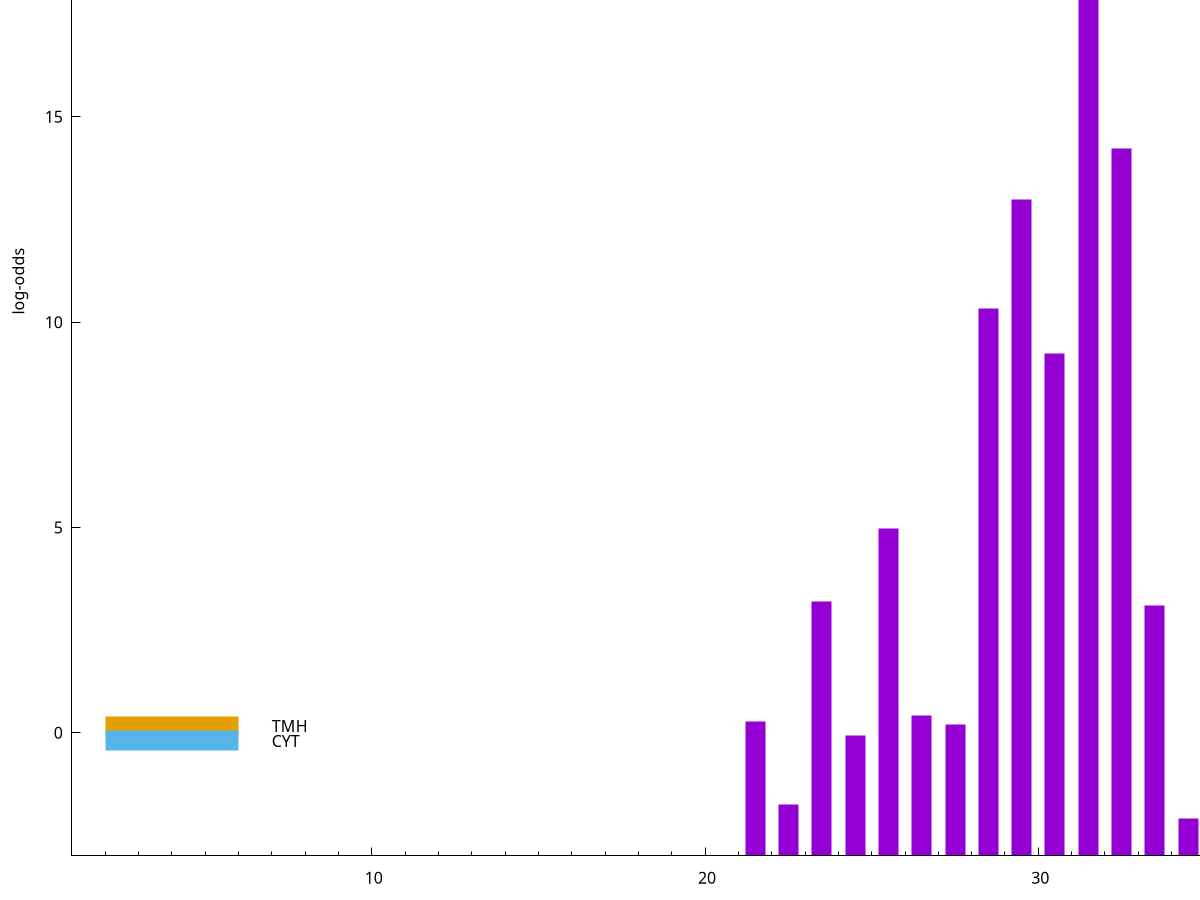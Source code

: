 set title "LipoP predictions for SRR4017929.gff"
set size 2., 1.4
set xrange [1:70] 
set mxtics 10
set yrange [-3:25]
set y2range [0:28]
set ylabel "log-odds"
set term postscript eps color solid "Helvetica" 30
set output "SRR4017929.gff66.eps"
set arrow from 2,20.4714 to 6,20.4714 nohead lt 1 lw 20
set label "SpI" at 7,20.4714
set arrow from 2,0.163463 to 6,0.163463 nohead lt 4 lw 20
set label "TMH" at 7,0.163463
set arrow from 2,-0.200913 to 6,-0.200913 nohead lt 3 lw 20
set label "CYT" at 7,-0.200913
set arrow from 2,20.4714 to 6,20.4714 nohead lt 1 lw 20
set label "SpI" at 7,20.4714
# NOTE: The scores below are the log-odds scores with the threshold
# NOTE: subtracted (a hack to make gnuplot make the histogram all
# NOTE: look nice).
plot "-" axes x1y2 title "" with impulses lt 1 lw 20
31.500000 23.441900
32.500000 17.229800
29.500000 15.999200
28.500000 13.344800
30.500000 12.243740
25.500000 7.964230
23.500000 6.207680
33.500000 6.091220
37.500000 5.108960
26.500000 3.422864
21.500000 3.266346
27.500000 3.192677
35.500000 3.103159
24.500000 2.937836
22.500000 1.257330
34.500000 0.904620
e
exit
